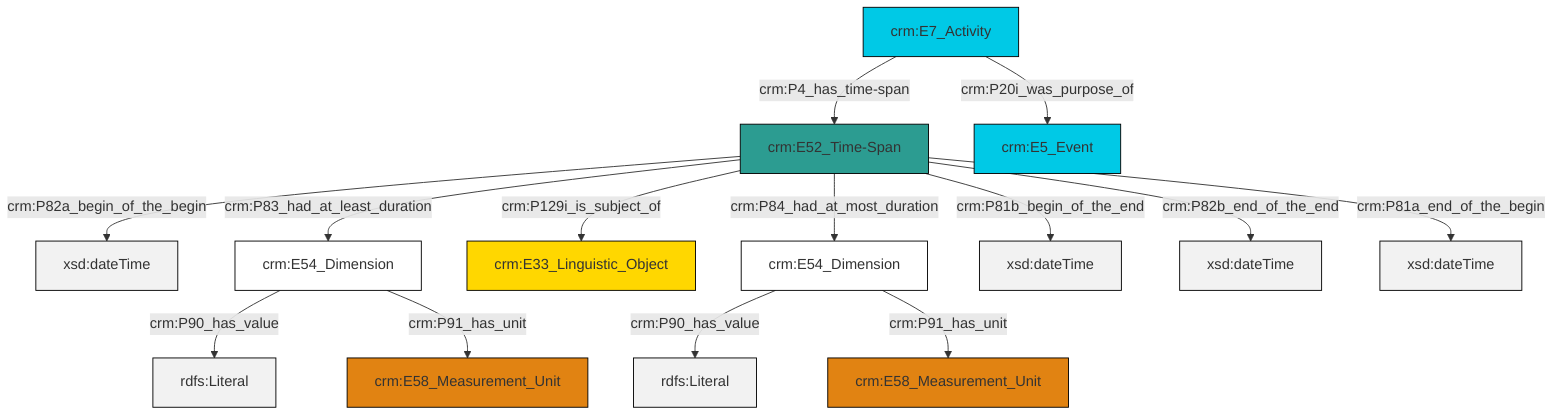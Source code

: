 graph TD
classDef Literal fill:#f2f2f2,stroke:#000000;
classDef CRM_Entity fill:#FFFFFF,stroke:#000000;
classDef Temporal_Entity fill:#00C9E6, stroke:#000000;
classDef Type fill:#E18312, stroke:#000000;
classDef Time-Span fill:#2C9C91, stroke:#000000;
classDef Appellation fill:#FFEB7F, stroke:#000000;
classDef Place fill:#008836, stroke:#000000;
classDef Persistent_Item fill:#B266B2, stroke:#000000;
classDef Conceptual_Object fill:#FFD700, stroke:#000000;
classDef Physical_Thing fill:#D2B48C, stroke:#000000;
classDef Actor fill:#f58aad, stroke:#000000;
classDef PC_Classes fill:#4ce600, stroke:#000000;
classDef Multi fill:#cccccc,stroke:#000000;

2["crm:E52_Time-Span"]:::Time-Span -->|crm:P82a_begin_of_the_begin| 3[xsd:dateTime]:::Literal
4["crm:E7_Activity"]:::Temporal_Entity -->|crm:P20i_was_purpose_of| 5["crm:E5_Event"]:::Temporal_Entity
2["crm:E52_Time-Span"]:::Time-Span -->|crm:P83_had_at_least_duration| 6["crm:E54_Dimension"]:::CRM_Entity
6["crm:E54_Dimension"]:::CRM_Entity -->|crm:P90_has_value| 10[rdfs:Literal]:::Literal
2["crm:E52_Time-Span"]:::Time-Span -->|crm:P84_had_at_most_duration| 11["crm:E54_Dimension"]:::CRM_Entity
4["crm:E7_Activity"]:::Temporal_Entity -->|crm:P4_has_time-span| 2["crm:E52_Time-Span"]:::Time-Span
11["crm:E54_Dimension"]:::CRM_Entity -->|crm:P90_has_value| 13[rdfs:Literal]:::Literal
11["crm:E54_Dimension"]:::CRM_Entity -->|crm:P91_has_unit| 14["crm:E58_Measurement_Unit"]:::Type
2["crm:E52_Time-Span"]:::Time-Span -->|crm:P129i_is_subject_of| 8["crm:E33_Linguistic_Object"]:::Conceptual_Object
2["crm:E52_Time-Span"]:::Time-Span -->|crm:P81b_begin_of_the_end| 16[xsd:dateTime]:::Literal
2["crm:E52_Time-Span"]:::Time-Span -->|crm:P82b_end_of_the_end| 18[xsd:dateTime]:::Literal
6["crm:E54_Dimension"]:::CRM_Entity -->|crm:P91_has_unit| 0["crm:E58_Measurement_Unit"]:::Type
2["crm:E52_Time-Span"]:::Time-Span -->|crm:P81a_end_of_the_begin| 20[xsd:dateTime]:::Literal